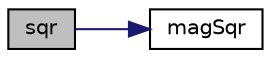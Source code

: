 digraph "sqr"
{
  bgcolor="transparent";
  edge [fontname="Helvetica",fontsize="10",labelfontname="Helvetica",labelfontsize="10"];
  node [fontname="Helvetica",fontsize="10",shape=record];
  rankdir="LR";
  Node89391 [label="sqr",height=0.2,width=0.4,color="black", fillcolor="grey75", style="filled", fontcolor="black"];
  Node89391 -> Node89392 [color="midnightblue",fontsize="10",style="solid",fontname="Helvetica"];
  Node89392 [label="magSqr",height=0.2,width=0.4,color="black",URL="$a21851.html#ae6fff2c6981e6d9618aa5038e69def6e"];
}
